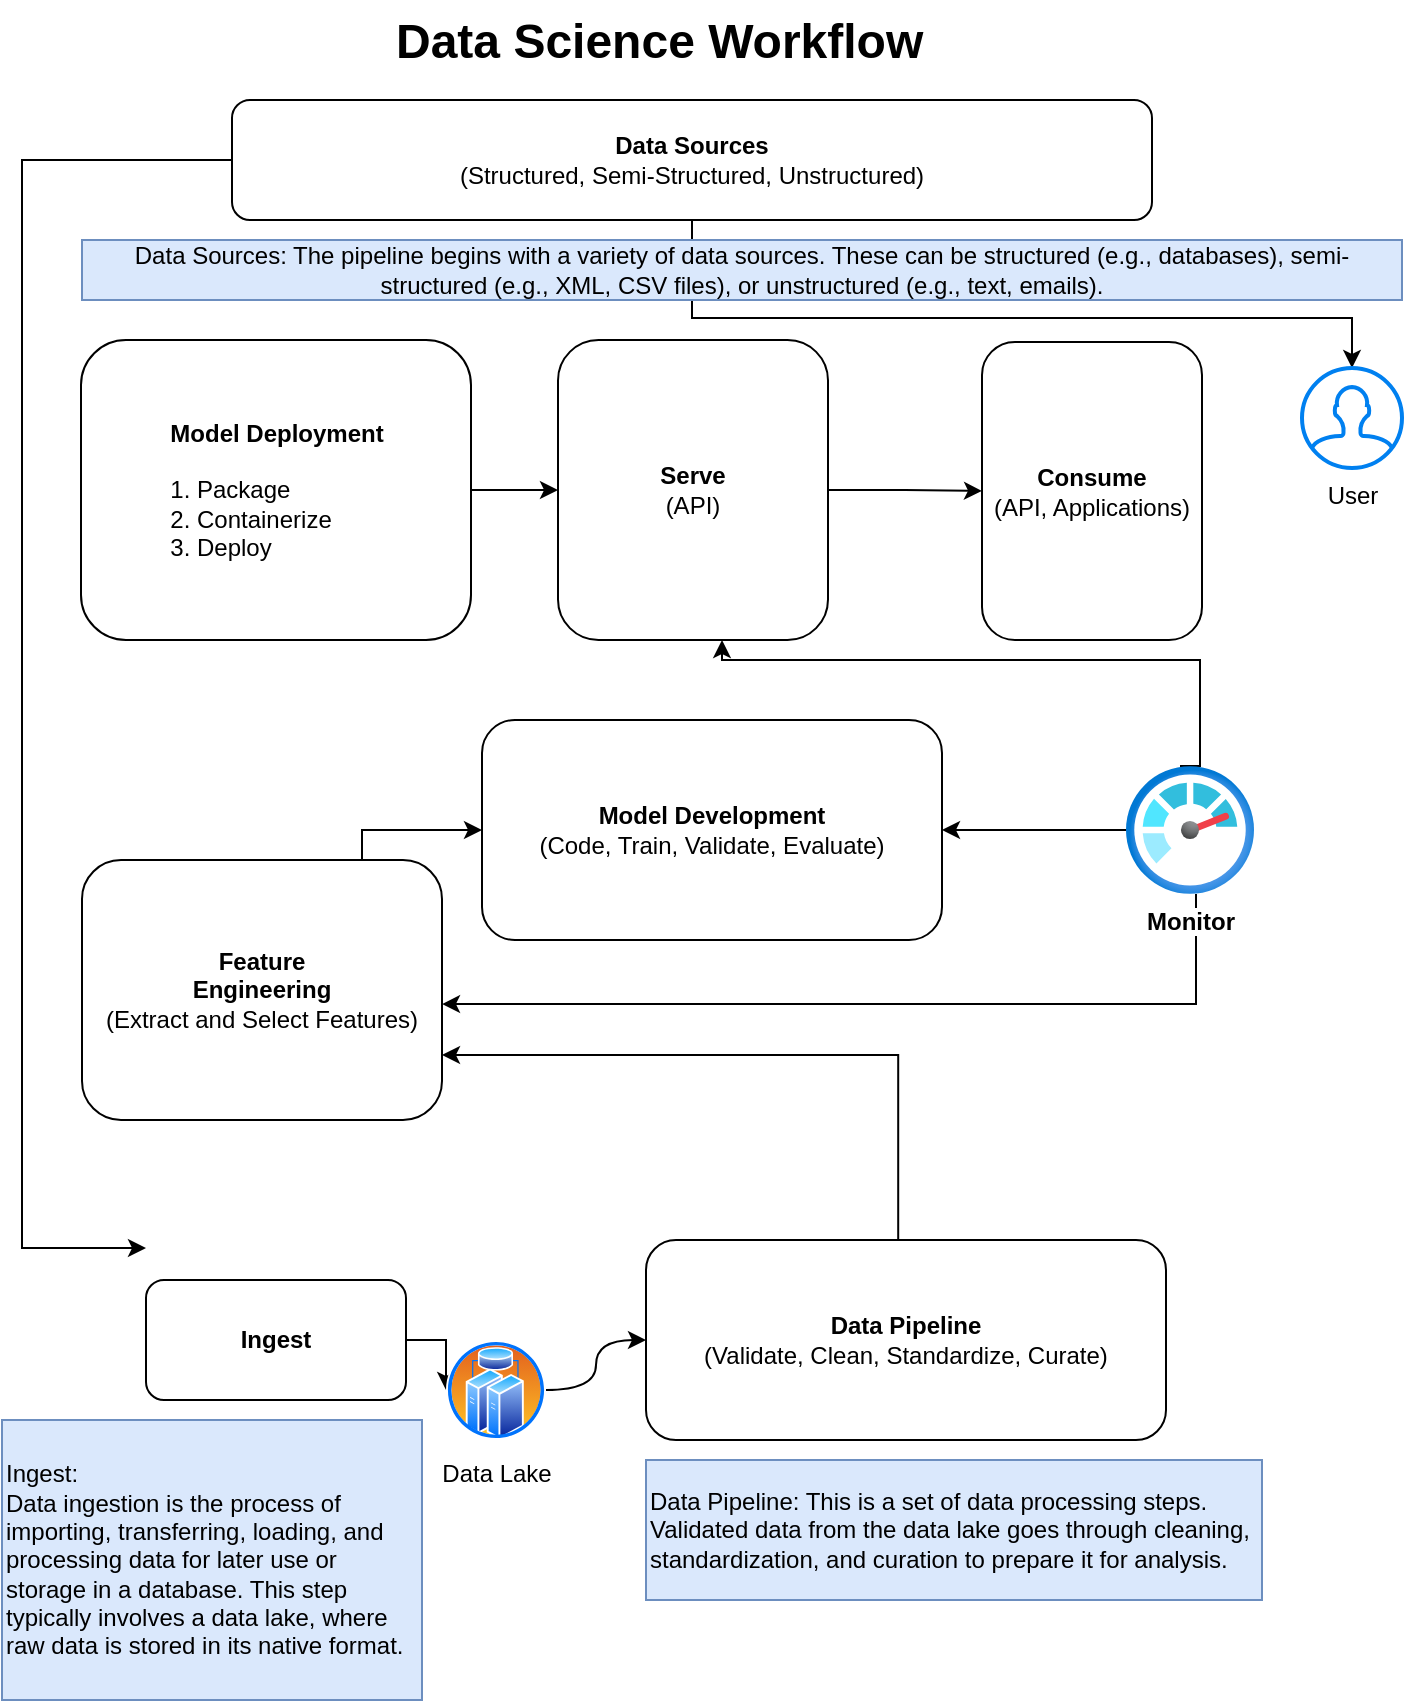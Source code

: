 <mxfile version="24.2.5" type="github">
  <diagram id="RiWKcLgWkrJcIcHR27N2">
    <mxGraphModel dx="1118" dy="512" grid="1" gridSize="10" guides="1" tooltips="1" connect="1" arrows="1" fold="1" page="1" pageScale="1" pageWidth="850" pageHeight="1100" math="0" shadow="0">
      <root>
        <mxCell id="0" />
        <mxCell id="1" parent="0" />
        <mxCell id="2" value="&lt;b&gt;Data Sources&lt;/b&gt;&lt;div&gt;(Structured, Semi-Structured, Unstructured)&lt;/div&gt;" style="rounded=1;whiteSpace=wrap;html=1;" parent="1" vertex="1">
          <mxGeometry x="195" y="60" width="460" height="60" as="geometry" />
        </mxCell>
        <mxCell id="VYimN6RkKvtl3lPOf37L-23" value="" style="edgeStyle=orthogonalEdgeStyle;rounded=0;orthogonalLoop=1;jettySize=auto;html=1;exitX=0.5;exitY=1;exitDx=0;exitDy=0;strokeColor=default;" edge="1" parent="1" source="2" target="VYimN6RkKvtl3lPOf37L-8">
          <mxGeometry relative="1" as="geometry">
            <mxPoint x="425" y="109" as="sourcePoint" />
            <Array as="points">
              <mxPoint x="425" y="169" />
              <mxPoint x="755" y="169" />
            </Array>
          </mxGeometry>
        </mxCell>
        <mxCell id="VYimN6RkKvtl3lPOf37L-4" value="&lt;b&gt;Consume&lt;/b&gt;&lt;div&gt;(API, Applications)&lt;/div&gt;" style="rounded=1;whiteSpace=wrap;html=1;" vertex="1" parent="1">
          <mxGeometry x="570" y="181" width="110" height="149" as="geometry" />
        </mxCell>
        <mxCell id="VYimN6RkKvtl3lPOf37L-8" value="User" style="html=1;verticalLabelPosition=bottom;align=center;labelBackgroundColor=#ffffff;verticalAlign=top;strokeWidth=2;strokeColor=#0080F0;shadow=0;dashed=0;shape=mxgraph.ios7.icons.user;" vertex="1" parent="1">
          <mxGeometry x="730" y="194" width="50" height="50" as="geometry" />
        </mxCell>
        <mxCell id="VYimN6RkKvtl3lPOf37L-10" value="" style="edgeStyle=orthogonalEdgeStyle;rounded=0;orthogonalLoop=1;jettySize=auto;html=1;" edge="1" parent="1" source="VYimN6RkKvtl3lPOf37L-9" target="VYimN6RkKvtl3lPOf37L-4">
          <mxGeometry relative="1" as="geometry" />
        </mxCell>
        <mxCell id="VYimN6RkKvtl3lPOf37L-9" value="&lt;b&gt;Serve&lt;/b&gt;&lt;div&gt;(API)&lt;/div&gt;" style="rounded=1;whiteSpace=wrap;html=1;" vertex="1" parent="1">
          <mxGeometry x="358" y="180" width="135" height="150" as="geometry" />
        </mxCell>
        <mxCell id="VYimN6RkKvtl3lPOf37L-12" value="" style="edgeStyle=orthogonalEdgeStyle;rounded=0;orthogonalLoop=1;jettySize=auto;html=1;" edge="1" parent="1" source="VYimN6RkKvtl3lPOf37L-11" target="VYimN6RkKvtl3lPOf37L-9">
          <mxGeometry relative="1" as="geometry" />
        </mxCell>
        <mxCell id="VYimN6RkKvtl3lPOf37L-11" value="&lt;div style=&quot;text-align: left;&quot;&gt;&lt;span style=&quot;background-color: initial;&quot;&gt;&lt;b&gt;Model&amp;nbsp;&lt;/b&gt;&lt;/span&gt;&lt;b style=&quot;background-color: initial; text-align: center;&quot;&gt;Deployment&lt;/b&gt;&lt;/div&gt;&lt;div style=&quot;&quot;&gt;&lt;b&gt;&lt;br&gt;&lt;/b&gt;&lt;/div&gt;&lt;div style=&quot;text-align: left;&quot;&gt;1. Package&lt;/div&gt;&lt;div style=&quot;text-align: left;&quot;&gt;2. Containerize&lt;/div&gt;&lt;div style=&quot;text-align: left;&quot;&gt;3. Deploy&lt;/div&gt;" style="rounded=1;whiteSpace=wrap;html=1;" vertex="1" parent="1">
          <mxGeometry x="119.5" y="180" width="195" height="150" as="geometry" />
        </mxCell>
        <mxCell id="VYimN6RkKvtl3lPOf37L-13" value="&lt;b&gt;Model Development&lt;/b&gt;&lt;div&gt;(Code, Train, Validate, Evaluate)&lt;/div&gt;" style="rounded=1;whiteSpace=wrap;html=1;" vertex="1" parent="1">
          <mxGeometry x="320" y="370" width="230" height="110" as="geometry" />
        </mxCell>
        <mxCell id="VYimN6RkKvtl3lPOf37L-18" style="edgeStyle=orthogonalEdgeStyle;rounded=0;orthogonalLoop=1;jettySize=auto;html=1;entryX=0;entryY=0.5;entryDx=0;entryDy=0;" edge="1" parent="1" source="VYimN6RkKvtl3lPOf37L-14" target="VYimN6RkKvtl3lPOf37L-13">
          <mxGeometry relative="1" as="geometry">
            <Array as="points">
              <mxPoint x="260" y="425" />
            </Array>
          </mxGeometry>
        </mxCell>
        <mxCell id="VYimN6RkKvtl3lPOf37L-14" value="&lt;b&gt;Feature&lt;/b&gt;&lt;div&gt;&lt;b&gt;Engineering&lt;/b&gt;&lt;/div&gt;&lt;div&gt;(Extract and Select Features)&lt;/div&gt;" style="rounded=1;whiteSpace=wrap;html=1;" vertex="1" parent="1">
          <mxGeometry x="120" y="440" width="180" height="130" as="geometry" />
        </mxCell>
        <mxCell id="VYimN6RkKvtl3lPOf37L-16" style="edgeStyle=orthogonalEdgeStyle;rounded=0;orthogonalLoop=1;jettySize=auto;html=1;exitX=0.422;exitY=0;exitDx=0;exitDy=0;exitPerimeter=0;" edge="1" parent="1" source="VYimN6RkKvtl3lPOf37L-15" target="VYimN6RkKvtl3lPOf37L-9">
          <mxGeometry relative="1" as="geometry">
            <mxPoint x="679" y="383" as="sourcePoint" />
            <Array as="points">
              <mxPoint x="679" y="340" />
              <mxPoint x="440" y="340" />
            </Array>
          </mxGeometry>
        </mxCell>
        <mxCell id="VYimN6RkKvtl3lPOf37L-17" value="" style="edgeStyle=orthogonalEdgeStyle;rounded=0;orthogonalLoop=1;jettySize=auto;html=1;entryX=1;entryY=0.5;entryDx=0;entryDy=0;" edge="1" parent="1" source="VYimN6RkKvtl3lPOf37L-15" target="VYimN6RkKvtl3lPOf37L-13">
          <mxGeometry relative="1" as="geometry">
            <mxPoint x="600" y="425" as="targetPoint" />
          </mxGeometry>
        </mxCell>
        <mxCell id="VYimN6RkKvtl3lPOf37L-30" style="rounded=0;orthogonalLoop=1;jettySize=auto;html=1;entryX=1;entryY=0.554;entryDx=0;entryDy=0;edgeStyle=orthogonalEdgeStyle;entryPerimeter=0;" edge="1" parent="1" source="VYimN6RkKvtl3lPOf37L-15" target="VYimN6RkKvtl3lPOf37L-14">
          <mxGeometry relative="1" as="geometry">
            <mxPoint x="360" y="512" as="targetPoint" />
            <Array as="points">
              <mxPoint x="677" y="512" />
            </Array>
          </mxGeometry>
        </mxCell>
        <mxCell id="VYimN6RkKvtl3lPOf37L-15" value="&lt;b&gt;Monitor&lt;/b&gt;" style="image;aspect=fixed;html=1;points=[];align=center;fontSize=12;image=img/lib/azure2/management_governance/Monitor.svg;" vertex="1" parent="1">
          <mxGeometry x="642" y="393" width="64" height="64" as="geometry" />
        </mxCell>
        <mxCell id="VYimN6RkKvtl3lPOf37L-33" style="edgeStyle=orthogonalEdgeStyle;rounded=0;orthogonalLoop=1;jettySize=auto;html=1;entryX=1;entryY=0.75;entryDx=0;entryDy=0;exitX=0.485;exitY=0;exitDx=0;exitDy=0;exitPerimeter=0;" edge="1" parent="1" source="VYimN6RkKvtl3lPOf37L-20" target="VYimN6RkKvtl3lPOf37L-14">
          <mxGeometry relative="1" as="geometry">
            <mxPoint x="430" y="510" as="targetPoint" />
            <mxPoint x="500" y="580" as="sourcePoint" />
          </mxGeometry>
        </mxCell>
        <mxCell id="VYimN6RkKvtl3lPOf37L-20" value="&lt;b&gt;Data Pipeline&lt;/b&gt;&lt;div&gt;(Validate, Clean, Standardize, Curate)&lt;/div&gt;" style="rounded=1;whiteSpace=wrap;html=1;" vertex="1" parent="1">
          <mxGeometry x="402" y="630" width="260" height="100" as="geometry" />
        </mxCell>
        <mxCell id="VYimN6RkKvtl3lPOf37L-27" value="" style="edgeStyle=orthogonalEdgeStyle;rounded=0;orthogonalLoop=1;jettySize=auto;html=1;" edge="1" parent="1" source="VYimN6RkKvtl3lPOf37L-24" target="VYimN6RkKvtl3lPOf37L-25">
          <mxGeometry relative="1" as="geometry" />
        </mxCell>
        <mxCell id="VYimN6RkKvtl3lPOf37L-24" value="&lt;b&gt;Ingest&lt;/b&gt;" style="rounded=1;whiteSpace=wrap;html=1;" vertex="1" parent="1">
          <mxGeometry x="152" y="650" width="130" height="60" as="geometry" />
        </mxCell>
        <mxCell id="VYimN6RkKvtl3lPOf37L-26" value="" style="edgeStyle=orthogonalEdgeStyle;rounded=0;orthogonalLoop=1;jettySize=auto;html=1;curved=1;" edge="1" parent="1" source="VYimN6RkKvtl3lPOf37L-25" target="VYimN6RkKvtl3lPOf37L-20">
          <mxGeometry relative="1" as="geometry" />
        </mxCell>
        <mxCell id="VYimN6RkKvtl3lPOf37L-25" value="Data Lake" style="image;aspect=fixed;perimeter=ellipsePerimeter;html=1;align=center;shadow=0;dashed=0;spacingTop=3;image=img/lib/active_directory/cluster_server.svg;" vertex="1" parent="1">
          <mxGeometry x="302" y="680" width="50" height="50" as="geometry" />
        </mxCell>
        <mxCell id="VYimN6RkKvtl3lPOf37L-28" style="edgeStyle=orthogonalEdgeStyle;rounded=0;orthogonalLoop=1;jettySize=auto;html=1;entryX=0;entryY=0.4;entryDx=0;entryDy=0;exitX=0;exitY=0.5;exitDx=0;exitDy=0;entryPerimeter=0;" edge="1" parent="1" source="2">
          <mxGeometry relative="1" as="geometry">
            <mxPoint x="110" y="90" as="sourcePoint" />
            <mxPoint x="152" y="634" as="targetPoint" />
            <Array as="points">
              <mxPoint x="90" y="90" />
              <mxPoint x="90" y="634" />
            </Array>
          </mxGeometry>
        </mxCell>
        <mxCell id="VYimN6RkKvtl3lPOf37L-32" value="&lt;h1 style=&quot;margin-top: 0px;&quot;&gt;Data Science Workflow&amp;nbsp;&lt;/h1&gt;&lt;div&gt;&lt;br&gt;&lt;/div&gt;&lt;p&gt;&lt;br&gt;&lt;/p&gt;" style="text;html=1;whiteSpace=wrap;overflow=hidden;rounded=0;" vertex="1" parent="1">
          <mxGeometry x="275" y="10" width="300" height="40" as="geometry" />
        </mxCell>
        <mxCell id="VYimN6RkKvtl3lPOf37L-35" value="Data Sources: The pipeline begins with a variety of data sources. These can be structured (e.g., databases), semi-structured (e.g., XML, CSV files), or unstructured (e.g., text, emails)." style="text;html=1;align=center;verticalAlign=middle;whiteSpace=wrap;rounded=0;fillColor=#dae8fc;strokeColor=#6c8ebf;" vertex="1" parent="1">
          <mxGeometry x="120" y="130" width="660" height="30" as="geometry" />
        </mxCell>
        <mxCell id="VYimN6RkKvtl3lPOf37L-36" value="&lt;div style=&quot;&quot;&gt;&lt;span style=&quot;background-color: initial;&quot;&gt;Ingest:&amp;nbsp;&lt;/span&gt;&lt;/div&gt;&lt;div style=&quot;&quot;&gt;&lt;span style=&quot;background-color: initial;&quot;&gt;Data ingestion is the process of importing, transferring, loading, and processing data for later use or storage in a database. This step typically involves a data lake, where raw data is stored in its native format.&lt;/span&gt;&lt;/div&gt;" style="text;html=1;align=left;verticalAlign=middle;whiteSpace=wrap;rounded=0;fillColor=#dae8fc;strokeColor=#6c8ebf;" vertex="1" parent="1">
          <mxGeometry x="80" y="720" width="210" height="140" as="geometry" />
        </mxCell>
        <mxCell id="VYimN6RkKvtl3lPOf37L-38" value="&lt;div style=&quot;&quot;&gt;Data Pipeline: This is a set of data processing steps. Validated data from the data lake goes through cleaning, standardization, and curation to prepare it for analysis.&lt;br&gt;&lt;/div&gt;" style="text;html=1;align=left;verticalAlign=middle;whiteSpace=wrap;rounded=0;fillColor=#dae8fc;strokeColor=#6c8ebf;" vertex="1" parent="1">
          <mxGeometry x="402" y="740" width="308" height="70" as="geometry" />
        </mxCell>
      </root>
    </mxGraphModel>
  </diagram>
</mxfile>
